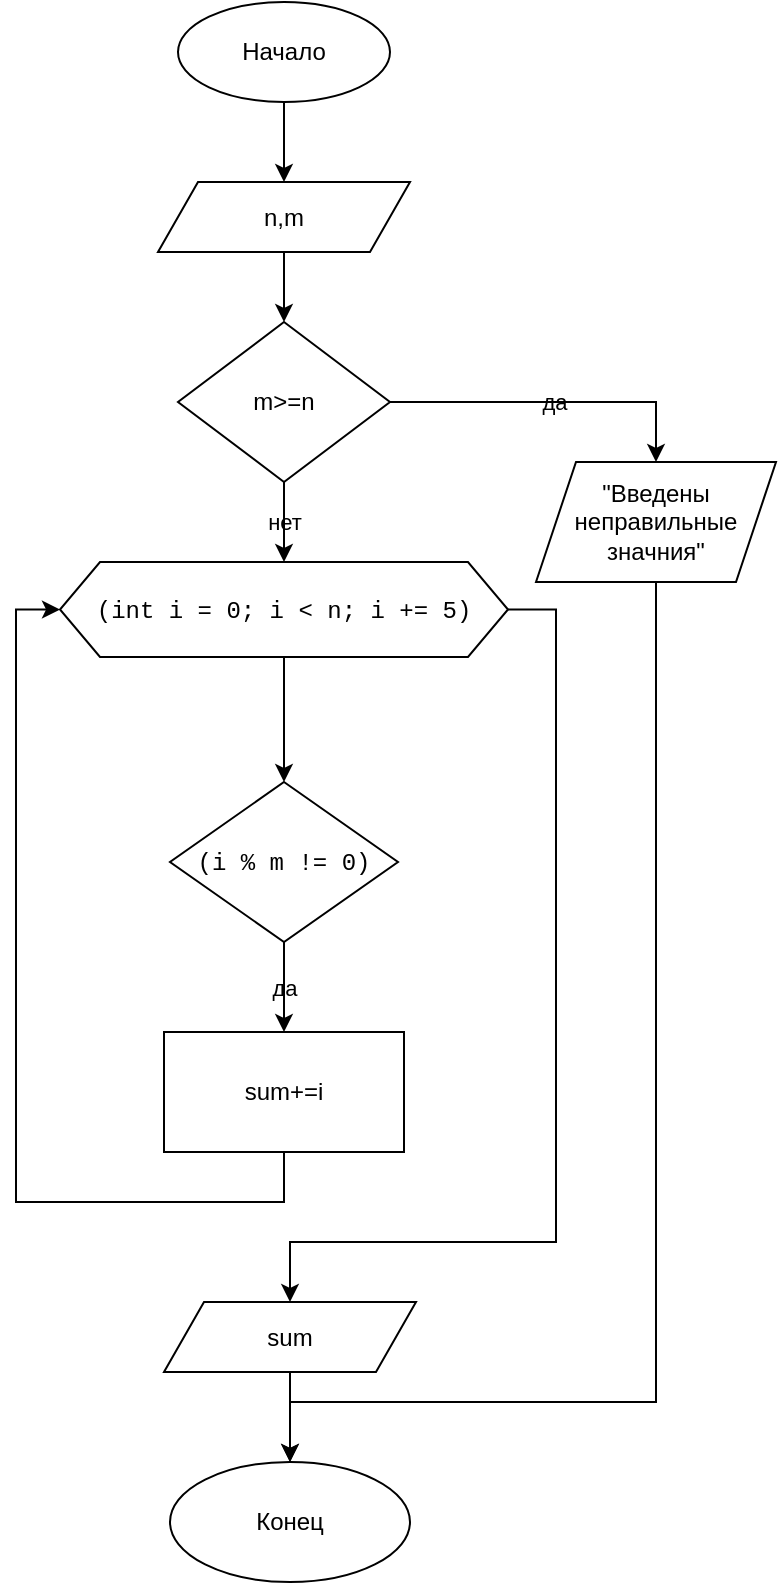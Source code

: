 <mxfile version="15.1.3" type="device"><diagram id="NXodsx4VKmPTqo2Cg65H" name="Страница 1"><mxGraphModel dx="946" dy="672" grid="1" gridSize="10" guides="1" tooltips="1" connect="1" arrows="1" fold="1" page="1" pageScale="1" pageWidth="827" pageHeight="1169" math="0" shadow="0"><root><mxCell id="0"/><mxCell id="1" parent="0"/><mxCell id="AoNKqGofSGZgo7R032MG-4" value="" style="edgeStyle=orthogonalEdgeStyle;rounded=0;orthogonalLoop=1;jettySize=auto;html=1;labelBackgroundColor=none;" parent="1" source="AoNKqGofSGZgo7R032MG-2" target="AoNKqGofSGZgo7R032MG-3" edge="1"><mxGeometry relative="1" as="geometry"/></mxCell><mxCell id="AoNKqGofSGZgo7R032MG-2" value="Начало" style="ellipse;whiteSpace=wrap;html=1;labelBackgroundColor=none;" parent="1" vertex="1"><mxGeometry x="361" y="10" width="106" height="50" as="geometry"/></mxCell><mxCell id="AoNKqGofSGZgo7R032MG-6" value="" style="edgeStyle=orthogonalEdgeStyle;rounded=0;orthogonalLoop=1;jettySize=auto;html=1;labelBackgroundColor=none;" parent="1" source="AoNKqGofSGZgo7R032MG-3" target="AoNKqGofSGZgo7R032MG-5" edge="1"><mxGeometry relative="1" as="geometry"/></mxCell><mxCell id="AoNKqGofSGZgo7R032MG-3" value="n,m" style="shape=parallelogram;perimeter=parallelogramPerimeter;whiteSpace=wrap;html=1;fixedSize=1;labelBackgroundColor=none;" parent="1" vertex="1"><mxGeometry x="351" y="100" width="126" height="35" as="geometry"/></mxCell><mxCell id="AoNKqGofSGZgo7R032MG-8" value="да" style="edgeStyle=orthogonalEdgeStyle;rounded=0;orthogonalLoop=1;jettySize=auto;html=1;entryX=0.5;entryY=0;entryDx=0;entryDy=0;labelBackgroundColor=none;" parent="1" source="AoNKqGofSGZgo7R032MG-5" target="AoNKqGofSGZgo7R032MG-7" edge="1"><mxGeometry relative="1" as="geometry"/></mxCell><mxCell id="AoNKqGofSGZgo7R032MG-12" value="нет" style="edgeStyle=orthogonalEdgeStyle;rounded=0;orthogonalLoop=1;jettySize=auto;html=1;labelBackgroundColor=none;" parent="1" source="AoNKqGofSGZgo7R032MG-5" target="AoNKqGofSGZgo7R032MG-11" edge="1"><mxGeometry relative="1" as="geometry"/></mxCell><mxCell id="AoNKqGofSGZgo7R032MG-5" value="m&amp;gt;=n" style="rhombus;whiteSpace=wrap;html=1;labelBackgroundColor=none;" parent="1" vertex="1"><mxGeometry x="361" y="170" width="106" height="80" as="geometry"/></mxCell><mxCell id="AoNKqGofSGZgo7R032MG-10" value="" style="edgeStyle=orthogonalEdgeStyle;rounded=0;orthogonalLoop=1;jettySize=auto;html=1;labelBackgroundColor=none;" parent="1" source="AoNKqGofSGZgo7R032MG-7" target="AoNKqGofSGZgo7R032MG-9" edge="1"><mxGeometry relative="1" as="geometry"><Array as="points"><mxPoint x="600" y="710"/><mxPoint x="417" y="710"/></Array></mxGeometry></mxCell><mxCell id="AoNKqGofSGZgo7R032MG-7" value="&quot;Введены неправильные значния&quot;" style="shape=parallelogram;perimeter=parallelogramPerimeter;whiteSpace=wrap;html=1;fixedSize=1;labelBackgroundColor=none;" parent="1" vertex="1"><mxGeometry x="540" y="240" width="120" height="60" as="geometry"/></mxCell><mxCell id="AoNKqGofSGZgo7R032MG-9" value="Конец" style="ellipse;whiteSpace=wrap;html=1;labelBackgroundColor=none;" parent="1" vertex="1"><mxGeometry x="357" y="740" width="120" height="60" as="geometry"/></mxCell><mxCell id="AoNKqGofSGZgo7R032MG-14" value="" style="edgeStyle=orthogonalEdgeStyle;rounded=0;orthogonalLoop=1;jettySize=auto;html=1;labelBackgroundColor=none;" parent="1" source="AoNKqGofSGZgo7R032MG-11" target="AoNKqGofSGZgo7R032MG-13" edge="1"><mxGeometry relative="1" as="geometry"/></mxCell><mxCell id="AoNKqGofSGZgo7R032MG-20" value="" style="edgeStyle=orthogonalEdgeStyle;rounded=0;orthogonalLoop=1;jettySize=auto;html=1;entryX=0.5;entryY=0;entryDx=0;entryDy=0;labelBackgroundColor=none;" parent="1" source="AoNKqGofSGZgo7R032MG-11" target="AoNKqGofSGZgo7R032MG-21" edge="1"><mxGeometry relative="1" as="geometry"><mxPoint x="658" y="376.3" as="targetPoint"/><Array as="points"><mxPoint x="550" y="314"/><mxPoint x="550" y="630"/><mxPoint x="417" y="630"/></Array></mxGeometry></mxCell><mxCell id="AoNKqGofSGZgo7R032MG-11" value="&lt;div style=&quot;font-family: menlo, monaco, &amp;quot;courier new&amp;quot;, monospace; line-height: 18px;&quot;&gt;(&lt;span style=&quot;&quot;&gt;int&lt;/span&gt; &lt;span style=&quot;&quot;&gt;i&lt;/span&gt; &lt;span style=&quot;&quot;&gt;=&lt;/span&gt; &lt;span style=&quot;&quot;&gt;0&lt;/span&gt;; &lt;span style=&quot;&quot;&gt;i&lt;/span&gt; &lt;span style=&quot;&quot;&gt;&amp;lt;&lt;/span&gt; &lt;span style=&quot;&quot;&gt;n&lt;/span&gt;; &lt;span style=&quot;&quot;&gt;i&lt;/span&gt; &lt;span style=&quot;&quot;&gt;+=&lt;/span&gt; &lt;span style=&quot;&quot;&gt;5&lt;/span&gt;)&lt;/div&gt;" style="shape=hexagon;perimeter=hexagonPerimeter2;whiteSpace=wrap;html=1;fixedSize=1;labelBackgroundColor=none;" parent="1" vertex="1"><mxGeometry x="302" y="290" width="224" height="47.5" as="geometry"/></mxCell><mxCell id="AoNKqGofSGZgo7R032MG-16" value="да" style="edgeStyle=orthogonalEdgeStyle;rounded=0;orthogonalLoop=1;jettySize=auto;html=1;labelBackgroundColor=none;" parent="1" source="AoNKqGofSGZgo7R032MG-13" target="AoNKqGofSGZgo7R032MG-15" edge="1"><mxGeometry relative="1" as="geometry"/></mxCell><mxCell id="AoNKqGofSGZgo7R032MG-13" value="&lt;meta charset=&quot;utf-8&quot;&gt;&lt;div style=&quot;font-family: menlo, monaco, &amp;quot;courier new&amp;quot;, monospace; font-weight: normal; font-size: 12px; line-height: 18px;&quot;&gt;&lt;div&gt;&lt;span style=&quot;&quot;&gt;(&lt;/span&gt;&lt;span style=&quot;&quot;&gt;i&lt;/span&gt;&lt;span style=&quot;&quot;&gt; &lt;/span&gt;&lt;span style=&quot;&quot;&gt;%&lt;/span&gt;&lt;span style=&quot;&quot;&gt; &lt;/span&gt;&lt;span style=&quot;&quot;&gt;m&lt;/span&gt;&lt;span style=&quot;&quot;&gt; &lt;/span&gt;&lt;span style=&quot;&quot;&gt;!=&lt;/span&gt;&lt;span style=&quot;&quot;&gt; &lt;/span&gt;&lt;span style=&quot;&quot;&gt;0&lt;/span&gt;&lt;span style=&quot;&quot;&gt;)&lt;/span&gt;&lt;/div&gt;&lt;/div&gt;" style="rhombus;whiteSpace=wrap;html=1;labelBackgroundColor=none;" parent="1" vertex="1"><mxGeometry x="357" y="400" width="114" height="80" as="geometry"/></mxCell><mxCell id="AoNKqGofSGZgo7R032MG-18" value="" style="edgeStyle=orthogonalEdgeStyle;rounded=0;orthogonalLoop=1;jettySize=auto;html=1;entryX=0;entryY=0.5;entryDx=0;entryDy=0;labelBackgroundColor=none;" parent="1" source="AoNKqGofSGZgo7R032MG-15" target="AoNKqGofSGZgo7R032MG-11" edge="1"><mxGeometry relative="1" as="geometry"><mxPoint x="274" y="600" as="targetPoint"/><Array as="points"><mxPoint x="414" y="610"/><mxPoint x="280" y="610"/><mxPoint x="280" y="314"/></Array></mxGeometry></mxCell><mxCell id="AoNKqGofSGZgo7R032MG-15" value="sum+=i" style="whiteSpace=wrap;html=1;labelBackgroundColor=none;" parent="1" vertex="1"><mxGeometry x="354" y="525" width="120" height="60" as="geometry"/></mxCell><mxCell id="AoNKqGofSGZgo7R032MG-22" value="" style="edgeStyle=orthogonalEdgeStyle;rounded=0;orthogonalLoop=1;jettySize=auto;html=1;labelBackgroundColor=none;" parent="1" source="AoNKqGofSGZgo7R032MG-21" target="AoNKqGofSGZgo7R032MG-9" edge="1"><mxGeometry relative="1" as="geometry"/></mxCell><mxCell id="AoNKqGofSGZgo7R032MG-21" value="sum" style="shape=parallelogram;perimeter=parallelogramPerimeter;whiteSpace=wrap;html=1;fixedSize=1;labelBackgroundColor=none;" parent="1" vertex="1"><mxGeometry x="354" y="660" width="126" height="35" as="geometry"/></mxCell></root></mxGraphModel></diagram></mxfile>